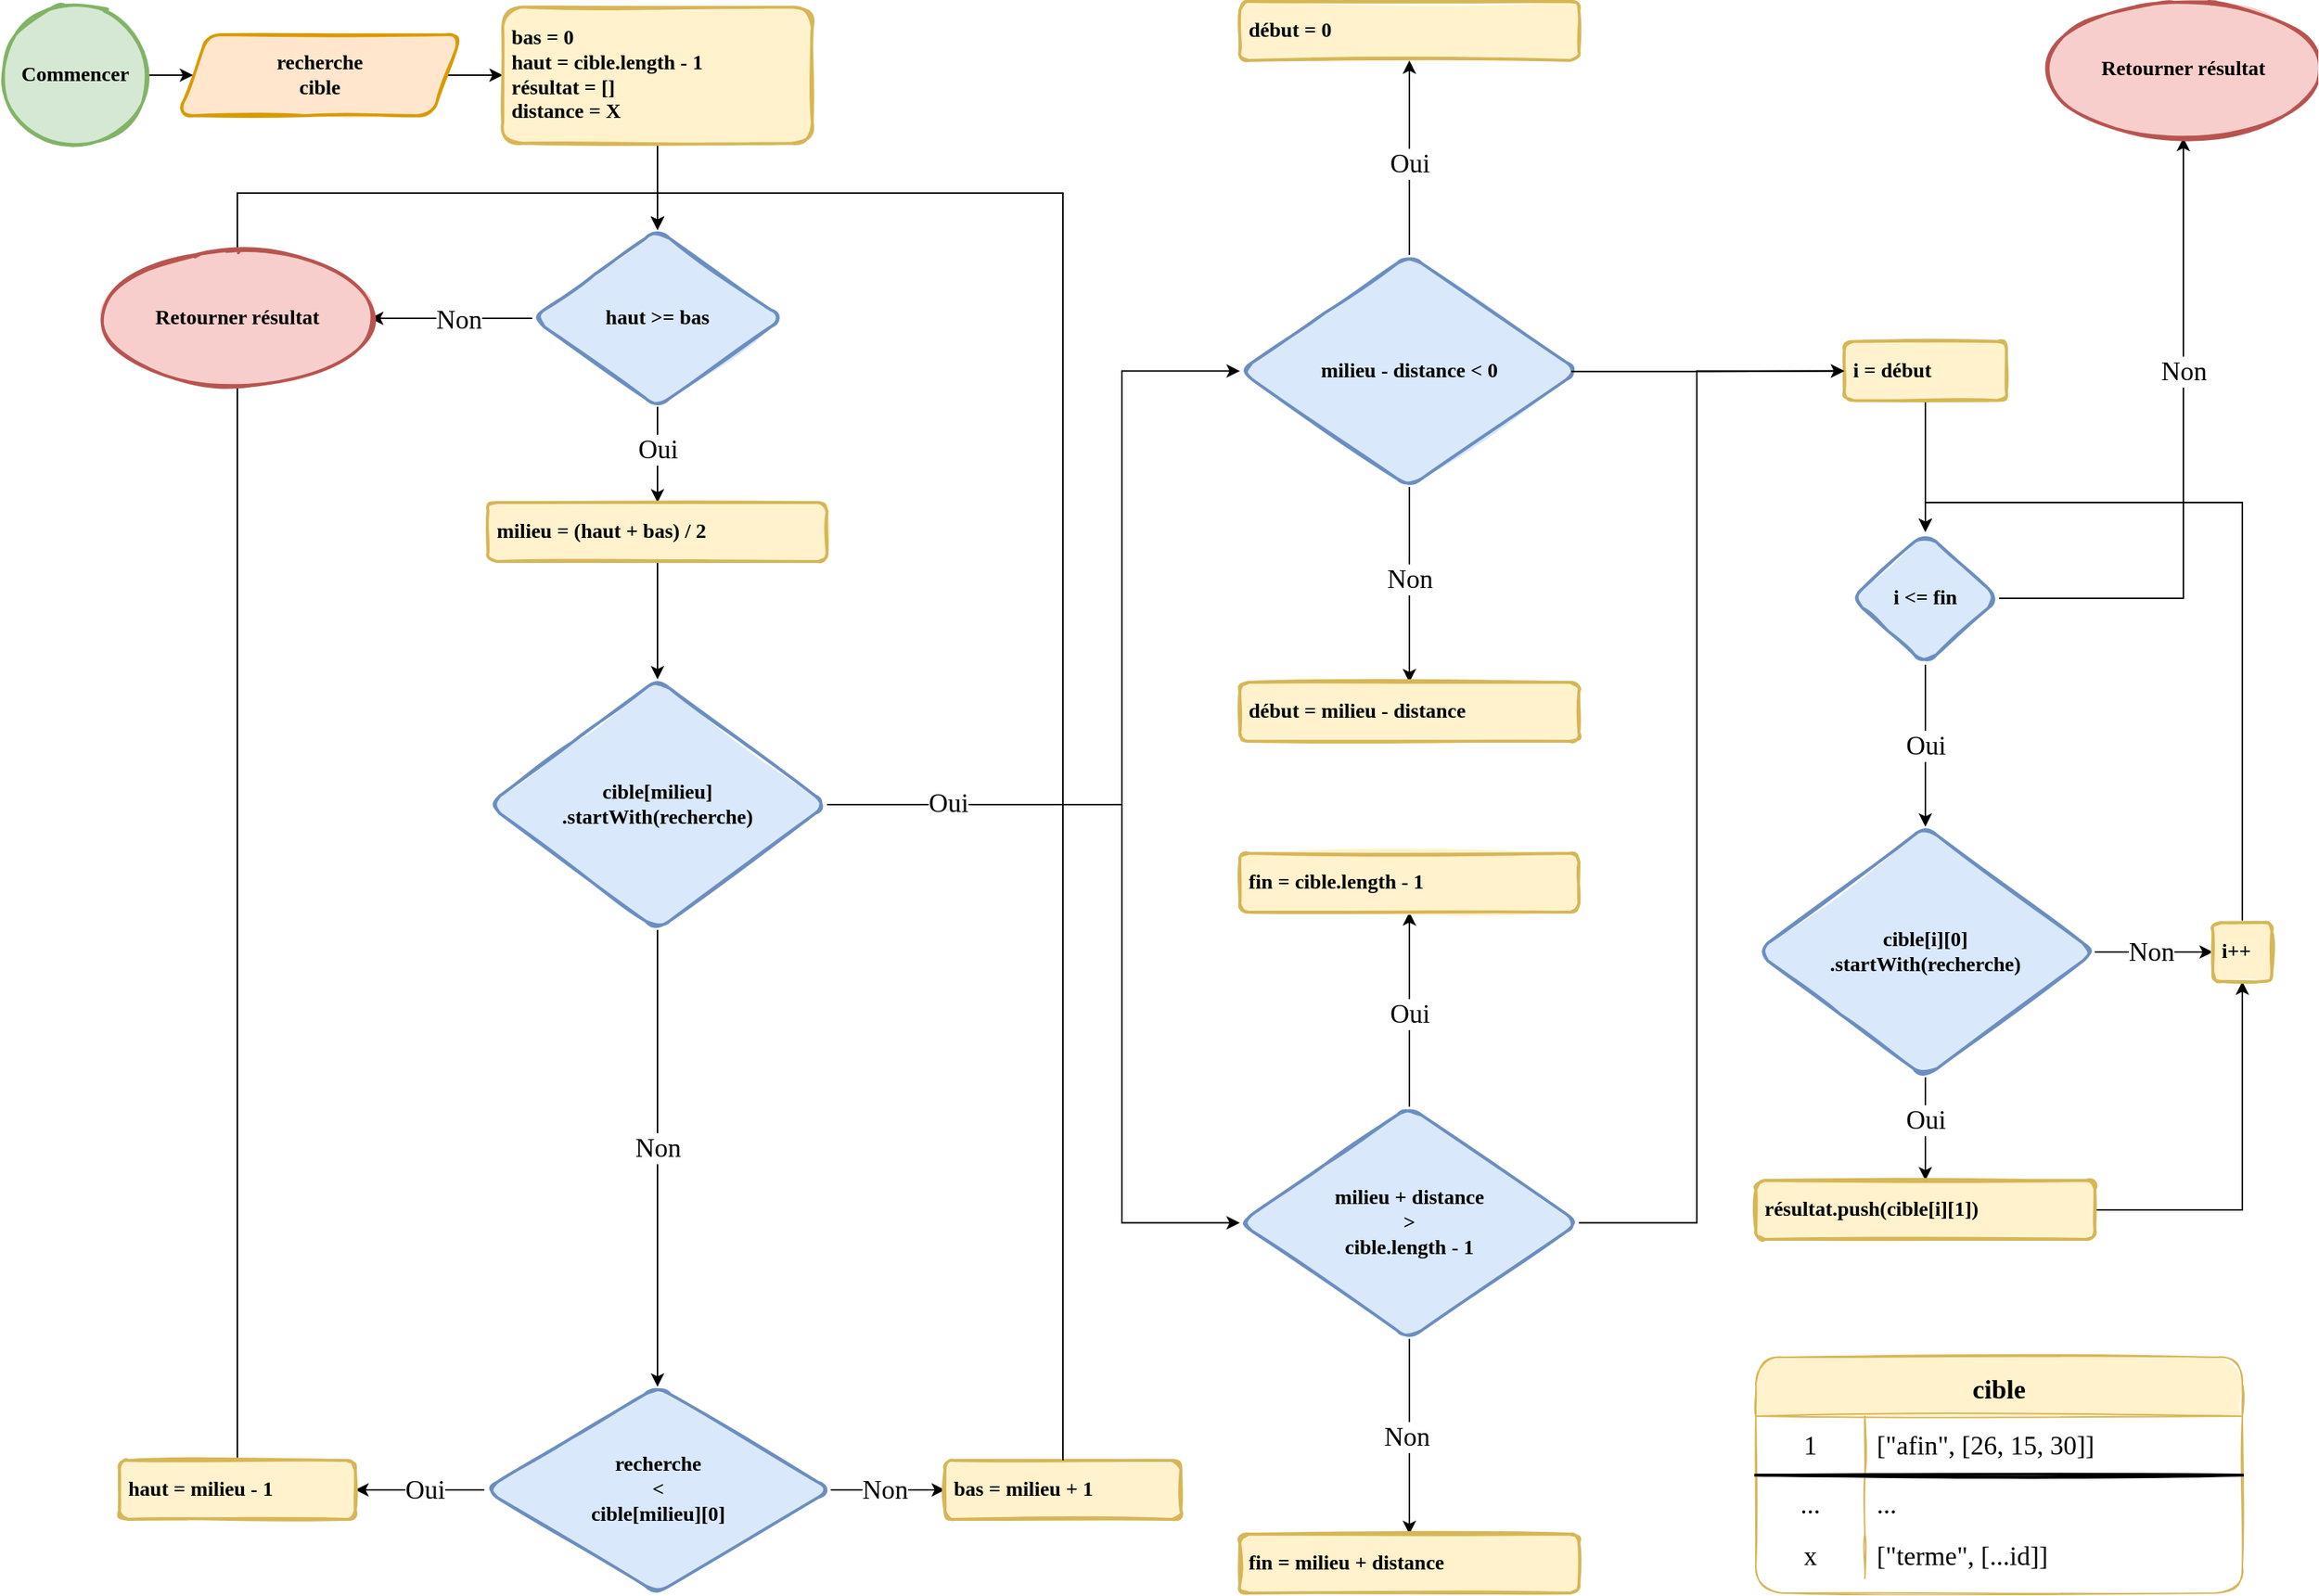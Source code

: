 <mxfile version="15.5.9" type="github">
  <diagram id="kbV5J-0Eens3Namjwil5" name="Page-1">
    <mxGraphModel dx="2946" dy="1510" grid="1" gridSize="10" guides="1" tooltips="1" connect="1" arrows="1" fold="1" page="1" pageScale="1" pageWidth="1654" pageHeight="1169" math="0" shadow="0">
      <root>
        <mxCell id="0" />
        <mxCell id="1" parent="0" />
        <mxCell id="8XKRnu17fvuqY5pZ1CQ--32" value="" style="endArrow=classic;html=1;rounded=0;fontFamily=IBM Plex Mono;fontSource=https%3A%2F%2Ffonts.googleapis.com%2Fcss%3Ffamily%3DIBM%2BPlex%2BMono;fontSize=14;entryX=0.5;entryY=0;entryDx=0;entryDy=0;exitX=0.5;exitY=0;exitDx=0;exitDy=0;edgeStyle=orthogonalEdgeStyle;" edge="1" parent="1" source="8XKRnu17fvuqY5pZ1CQ--2" target="cdFUEFE1KPH4Mwtb7Gst-21">
          <mxGeometry width="50" height="50" relative="1" as="geometry">
            <mxPoint x="1260" y="367.24" as="sourcePoint" />
            <mxPoint x="1310" y="317.24" as="targetPoint" />
            <Array as="points">
              <mxPoint x="200" y="170" />
              <mxPoint x="485" y="170" />
            </Array>
          </mxGeometry>
        </mxCell>
        <mxCell id="8XKRnu17fvuqY5pZ1CQ--22" value="" style="edgeStyle=orthogonalEdgeStyle;rounded=0;orthogonalLoop=1;jettySize=auto;html=1;fontFamily=IBM Plex Mono;fontSource=https%3A%2F%2Ffonts.googleapis.com%2Fcss%3Ffamily%3DIBM%2BPlex%2BMono;fontSize=14;" edge="1" parent="1" source="cdFUEFE1KPH4Mwtb7Gst-10" target="cdFUEFE1KPH4Mwtb7Gst-11">
          <mxGeometry relative="1" as="geometry" />
        </mxCell>
        <mxCell id="cdFUEFE1KPH4Mwtb7Gst-10" value="Commencer" style="ellipse;whiteSpace=wrap;html=1;aspect=fixed;rounded=1;shadow=0;glass=0;sketch=1;fontSize=14;strokeColor=#82b366;strokeWidth=2;fillColor=#d5e8d4;fontFamily=IBM Plex Mono;fontStyle=1;fontSource=https%3A%2F%2Ffonts.googleapis.com%2Fcss%3Ffamily%3DIBM%2BPlex%2BMono;textDirection=ltr;labelPosition=center;verticalLabelPosition=middle;align=center;verticalAlign=middle;fillStyle=solid;" parent="1" vertex="1">
          <mxGeometry x="40" y="40" width="100" height="100" as="geometry" />
        </mxCell>
        <mxCell id="8XKRnu17fvuqY5pZ1CQ--23" value="" style="edgeStyle=orthogonalEdgeStyle;rounded=0;orthogonalLoop=1;jettySize=auto;html=1;fontFamily=IBM Plex Mono;fontSource=https%3A%2F%2Ffonts.googleapis.com%2Fcss%3Ffamily%3DIBM%2BPlex%2BMono;fontSize=14;" edge="1" parent="1" source="cdFUEFE1KPH4Mwtb7Gst-11" target="cdFUEFE1KPH4Mwtb7Gst-19">
          <mxGeometry relative="1" as="geometry" />
        </mxCell>
        <mxCell id="cdFUEFE1KPH4Mwtb7Gst-11" value="recherche&lt;br style=&quot;font-size: 14px;&quot;&gt;cible" style="shape=parallelogram;perimeter=parallelogramPerimeter;whiteSpace=wrap;html=1;fixedSize=1;rounded=1;shadow=0;glass=0;sketch=1;fontSize=14;strokeColor=#d79b00;strokeWidth=2;fillColor=#ffe6cc;align=center;labelPosition=center;verticalLabelPosition=middle;verticalAlign=middle;fontFamily=IBM Plex Mono;fontStyle=1;fontSource=https%3A%2F%2Ffonts.googleapis.com%2Fcss%3Ffamily%3DIBM%2BPlex%2BMono;textDirection=ltr;flipV=0;fillStyle=solid;" parent="1" vertex="1">
          <mxGeometry x="160" y="62.5" width="192" height="55" as="geometry" />
        </mxCell>
        <mxCell id="8XKRnu17fvuqY5pZ1CQ--24" value="" style="edgeStyle=orthogonalEdgeStyle;rounded=0;orthogonalLoop=1;jettySize=auto;html=1;fontFamily=IBM Plex Mono;fontSource=https%3A%2F%2Ffonts.googleapis.com%2Fcss%3Ffamily%3DIBM%2BPlex%2BMono;fontSize=14;" edge="1" parent="1" source="cdFUEFE1KPH4Mwtb7Gst-19" target="cdFUEFE1KPH4Mwtb7Gst-21">
          <mxGeometry relative="1" as="geometry" />
        </mxCell>
        <mxCell id="cdFUEFE1KPH4Mwtb7Gst-19" value="bas = 0&lt;br style=&quot;font-size: 14px&quot;&gt;haut = cible.length - 1&lt;br style=&quot;font-size: 14px&quot;&gt;résultat = []&lt;br&gt;distance = X" style="rounded=1;html=1;shadow=0;glass=0;labelBorderColor=none;sketch=1;fontSize=14;strokeColor=#d6b656;strokeWidth=2;fillColor=#fff2cc;align=left;whiteSpace=wrap;spacingLeft=4;fontFamily=IBM Plex Mono;fontStyle=1;fontSource=https%3A%2F%2Ffonts.googleapis.com%2Fcss%3Ffamily%3DIBM%2BPlex%2BMono;textDirection=ltr;labelPosition=center;verticalLabelPosition=middle;verticalAlign=middle;flipV=0;fillStyle=solid;" parent="1" vertex="1">
          <mxGeometry x="380" y="43.75" width="210" height="92.5" as="geometry" />
        </mxCell>
        <mxCell id="8XKRnu17fvuqY5pZ1CQ--25" value="" style="edgeStyle=orthogonalEdgeStyle;rounded=0;orthogonalLoop=1;jettySize=auto;html=1;fontFamily=IBM Plex Mono;fontSource=https%3A%2F%2Ffonts.googleapis.com%2Fcss%3Ffamily%3DIBM%2BPlex%2BMono;fontSize=14;" edge="1" parent="1" source="cdFUEFE1KPH4Mwtb7Gst-21" target="cdFUEFE1KPH4Mwtb7Gst-22">
          <mxGeometry relative="1" as="geometry" />
        </mxCell>
        <mxCell id="8XKRnu17fvuqY5pZ1CQ--35" value="Oui" style="edgeLabel;html=1;align=center;verticalAlign=middle;resizable=0;points=[];fontSize=18;fontFamily=IBM Plex Mono;" vertex="1" connectable="0" parent="8XKRnu17fvuqY5pZ1CQ--25">
          <mxGeometry x="-0.249" relative="1" as="geometry">
            <mxPoint y="4" as="offset" />
          </mxGeometry>
        </mxCell>
        <mxCell id="8XKRnu17fvuqY5pZ1CQ--26" value="" style="edgeStyle=orthogonalEdgeStyle;rounded=0;orthogonalLoop=1;jettySize=auto;html=1;fontFamily=IBM Plex Mono;fontSource=https%3A%2F%2Ffonts.googleapis.com%2Fcss%3Ffamily%3DIBM%2BPlex%2BMono;fontSize=14;entryX=1;entryY=0.5;entryDx=0;entryDy=0;" edge="1" parent="1" source="cdFUEFE1KPH4Mwtb7Gst-21" target="8XKRnu17fvuqY5pZ1CQ--20">
          <mxGeometry relative="1" as="geometry">
            <mxPoint x="280.0" y="241.769" as="targetPoint" />
          </mxGeometry>
        </mxCell>
        <mxCell id="8XKRnu17fvuqY5pZ1CQ--34" value="&lt;font style=&quot;font-size: 18px&quot;&gt;Non&lt;/font&gt;" style="edgeLabel;html=1;align=center;verticalAlign=middle;resizable=0;points=[];fontSize=14;fontFamily=IBM Plex Mono;" vertex="1" connectable="0" parent="8XKRnu17fvuqY5pZ1CQ--26">
          <mxGeometry x="0.273" y="1" relative="1" as="geometry">
            <mxPoint x="20" as="offset" />
          </mxGeometry>
        </mxCell>
        <mxCell id="cdFUEFE1KPH4Mwtb7Gst-21" value="haut&amp;nbsp;&lt;span style=&quot;font-size: 14px&quot;&gt;&amp;gt;= bas&lt;/span&gt;" style="rhombus;whiteSpace=wrap;html=1;rounded=1;shadow=0;glass=0;labelBorderColor=none;sketch=1;fontSize=14;strokeColor=#6c8ebf;strokeWidth=2;fillColor=#dae8fc;align=center;fontFamily=IBM Plex Mono;fontStyle=1;fontSource=https%3A%2F%2Ffonts.googleapis.com%2Fcss%3Ffamily%3DIBM%2BPlex%2BMono;textDirection=ltr;labelPosition=center;verticalLabelPosition=middle;verticalAlign=middle;flipV=0;fillStyle=solid;" parent="1" vertex="1">
          <mxGeometry x="400" y="195" width="170" height="120" as="geometry" />
        </mxCell>
        <mxCell id="8XKRnu17fvuqY5pZ1CQ--27" value="" style="edgeStyle=orthogonalEdgeStyle;rounded=0;orthogonalLoop=1;jettySize=auto;html=1;fontFamily=IBM Plex Mono;fontSource=https%3A%2F%2Ffonts.googleapis.com%2Fcss%3Ffamily%3DIBM%2BPlex%2BMono;fontSize=14;" edge="1" parent="1" source="cdFUEFE1KPH4Mwtb7Gst-22" target="cdFUEFE1KPH4Mwtb7Gst-23">
          <mxGeometry relative="1" as="geometry" />
        </mxCell>
        <mxCell id="cdFUEFE1KPH4Mwtb7Gst-22" value="milieu = (haut + bas) / 2" style="rounded=1;whiteSpace=wrap;html=1;shadow=0;glass=0;labelBorderColor=none;sketch=1;fontSize=14;strokeColor=#d6b656;strokeWidth=2;fillColor=#fff2cc;align=left;fontFamily=IBM Plex Mono;fontStyle=1;fontSource=https%3A%2F%2Ffonts.googleapis.com%2Fcss%3Ffamily%3DIBM%2BPlex%2BMono;textDirection=ltr;labelPosition=center;verticalLabelPosition=middle;verticalAlign=middle;spacingLeft=4;flipV=0;fillStyle=solid;" parent="1" vertex="1">
          <mxGeometry x="370" y="380" width="230" height="40" as="geometry" />
        </mxCell>
        <mxCell id="8XKRnu17fvuqY5pZ1CQ--28" value="" style="edgeStyle=orthogonalEdgeStyle;rounded=0;orthogonalLoop=1;jettySize=auto;html=1;fontFamily=IBM Plex Mono;fontSource=https%3A%2F%2Ffonts.googleapis.com%2Fcss%3Ffamily%3DIBM%2BPlex%2BMono;fontSize=14;" edge="1" parent="1" source="cdFUEFE1KPH4Mwtb7Gst-23" target="8XKRnu17fvuqY5pZ1CQ--1">
          <mxGeometry relative="1" as="geometry" />
        </mxCell>
        <mxCell id="8XKRnu17fvuqY5pZ1CQ--38" value="Non" style="edgeLabel;html=1;align=center;verticalAlign=middle;resizable=0;points=[];fontSize=18;fontFamily=IBM Plex Mono;" vertex="1" connectable="0" parent="8XKRnu17fvuqY5pZ1CQ--28">
          <mxGeometry x="-0.311" relative="1" as="geometry">
            <mxPoint y="41" as="offset" />
          </mxGeometry>
        </mxCell>
        <mxCell id="cdFUEFE1KPH4Mwtb7Gst-23" value="cible[milieu]&lt;br style=&quot;font-size: 14px;&quot;&gt;.startWith(recherche)" style="rhombus;whiteSpace=wrap;html=1;rounded=1;shadow=0;glass=0;labelBorderColor=none;sketch=1;fontSize=14;strokeColor=#6c8ebf;strokeWidth=2;fillColor=#dae8fc;align=center;fontFamily=IBM Plex Mono;fontStyle=1;fontSource=https%3A%2F%2Ffonts.googleapis.com%2Fcss%3Ffamily%3DIBM%2BPlex%2BMono;textDirection=ltr;labelPosition=center;verticalLabelPosition=middle;verticalAlign=middle;flipV=0;fillStyle=solid;" parent="1" vertex="1">
          <mxGeometry x="370" y="500" width="230" height="170" as="geometry" />
        </mxCell>
        <mxCell id="8XKRnu17fvuqY5pZ1CQ--29" value="" style="edgeStyle=orthogonalEdgeStyle;rounded=0;orthogonalLoop=1;jettySize=auto;html=1;fontFamily=IBM Plex Mono;fontSource=https%3A%2F%2Ffonts.googleapis.com%2Fcss%3Ffamily%3DIBM%2BPlex%2BMono;fontSize=14;" edge="1" parent="1" source="8XKRnu17fvuqY5pZ1CQ--1" target="8XKRnu17fvuqY5pZ1CQ--3">
          <mxGeometry relative="1" as="geometry" />
        </mxCell>
        <mxCell id="8XKRnu17fvuqY5pZ1CQ--37" value="Non" style="edgeLabel;html=1;align=center;verticalAlign=middle;resizable=0;points=[];fontSize=18;fontFamily=IBM Plex Mono;" vertex="1" connectable="0" parent="8XKRnu17fvuqY5pZ1CQ--29">
          <mxGeometry x="-0.324" y="3" relative="1" as="geometry">
            <mxPoint x="10" y="3" as="offset" />
          </mxGeometry>
        </mxCell>
        <mxCell id="8XKRnu17fvuqY5pZ1CQ--30" value="" style="edgeStyle=orthogonalEdgeStyle;rounded=0;orthogonalLoop=1;jettySize=auto;html=1;fontFamily=IBM Plex Mono;fontSource=https%3A%2F%2Ffonts.googleapis.com%2Fcss%3Ffamily%3DIBM%2BPlex%2BMono;fontSize=14;" edge="1" parent="1" source="8XKRnu17fvuqY5pZ1CQ--1" target="8XKRnu17fvuqY5pZ1CQ--2">
          <mxGeometry relative="1" as="geometry" />
        </mxCell>
        <mxCell id="8XKRnu17fvuqY5pZ1CQ--36" value="Oui" style="edgeLabel;html=1;align=center;verticalAlign=middle;resizable=0;points=[];fontSize=18;fontFamily=IBM Plex Mono;" vertex="1" connectable="0" parent="8XKRnu17fvuqY5pZ1CQ--30">
          <mxGeometry x="0.228" relative="1" as="geometry">
            <mxPoint x="13" as="offset" />
          </mxGeometry>
        </mxCell>
        <mxCell id="8XKRnu17fvuqY5pZ1CQ--1" value="recherche&lt;br style=&quot;font-size: 14px;&quot;&gt;&amp;lt; &lt;br style=&quot;font-size: 14px;&quot;&gt;cible[milieu][0]" style="rhombus;whiteSpace=wrap;html=1;rounded=1;shadow=0;glass=0;labelBorderColor=none;sketch=1;fontSize=14;strokeColor=#6c8ebf;strokeWidth=2;fillColor=#dae8fc;align=center;fontFamily=IBM Plex Mono;fontSource=https%3A%2F%2Ffonts.googleapis.com%2Fcss%3Ffamily%3DIBM%2BPlex%2BMono;horizontal=1;fontStyle=1;flipV=0;fillStyle=solid;" vertex="1" parent="1">
          <mxGeometry x="367.5" y="980" width="235" height="140" as="geometry" />
        </mxCell>
        <mxCell id="8XKRnu17fvuqY5pZ1CQ--2" value="haut = milieu - 1" style="rounded=1;whiteSpace=wrap;html=1;shadow=0;glass=0;labelBorderColor=none;sketch=1;fontSize=14;strokeColor=#d6b656;strokeWidth=2;fillColor=#fff2cc;align=left;fontFamily=IBM Plex Mono;fontStyle=1;fontSource=https%3A%2F%2Ffonts.googleapis.com%2Fcss%3Ffamily%3DIBM%2BPlex%2BMono;textDirection=ltr;labelPosition=center;verticalLabelPosition=middle;verticalAlign=middle;spacingLeft=4;fillStyle=solid;" vertex="1" parent="1">
          <mxGeometry x="120" y="1030" width="160" height="40" as="geometry" />
        </mxCell>
        <mxCell id="8XKRnu17fvuqY5pZ1CQ--3" value="bas = milieu + 1" style="rounded=1;whiteSpace=wrap;html=1;shadow=0;glass=0;labelBorderColor=none;sketch=1;fontSize=14;strokeColor=#d6b656;strokeWidth=2;fillColor=#fff2cc;align=left;fontFamily=IBM Plex Mono;fontStyle=1;fontSource=https%3A%2F%2Ffonts.googleapis.com%2Fcss%3Ffamily%3DIBM%2BPlex%2BMono;textDirection=ltr;labelPosition=center;verticalLabelPosition=middle;verticalAlign=middle;spacingLeft=4;fillStyle=solid;" vertex="1" parent="1">
          <mxGeometry x="680" y="1030" width="160" height="40" as="geometry" />
        </mxCell>
        <mxCell id="8XKRnu17fvuqY5pZ1CQ--9" value="début = 0" style="rounded=1;whiteSpace=wrap;html=1;shadow=0;glass=0;labelBorderColor=none;sketch=1;fontSize=14;strokeColor=#d6b656;strokeWidth=2;fillColor=#fff2cc;align=left;fontFamily=IBM Plex Mono;fontStyle=1;fontSource=https%3A%2F%2Ffonts.googleapis.com%2Fcss%3Ffamily%3DIBM%2BPlex%2BMono;textDirection=ltr;labelPosition=center;verticalLabelPosition=middle;verticalAlign=middle;spacingLeft=4;fillStyle=solid;" vertex="1" parent="1">
          <mxGeometry x="880" y="40" width="230" height="40" as="geometry" />
        </mxCell>
        <mxCell id="8XKRnu17fvuqY5pZ1CQ--39" value="" style="edgeStyle=orthogonalEdgeStyle;rounded=0;orthogonalLoop=1;jettySize=auto;html=1;fontFamily=IBM Plex Mono;fontSource=https%3A%2F%2Ffonts.googleapis.com%2Fcss%3Ffamily%3DIBM%2BPlex%2BMono;fontSize=18;" edge="1" parent="1" source="8XKRnu17fvuqY5pZ1CQ--10" target="8XKRnu17fvuqY5pZ1CQ--9">
          <mxGeometry relative="1" as="geometry" />
        </mxCell>
        <mxCell id="8XKRnu17fvuqY5pZ1CQ--60" value="Oui" style="edgeLabel;html=1;align=center;verticalAlign=middle;resizable=0;points=[];fontSize=18;fontFamily=IBM Plex Mono;" vertex="1" connectable="0" parent="8XKRnu17fvuqY5pZ1CQ--39">
          <mxGeometry x="-0.17" relative="1" as="geometry">
            <mxPoint y="-7" as="offset" />
          </mxGeometry>
        </mxCell>
        <mxCell id="8XKRnu17fvuqY5pZ1CQ--40" value="" style="edgeStyle=orthogonalEdgeStyle;rounded=0;orthogonalLoop=1;jettySize=auto;html=1;fontFamily=IBM Plex Mono;fontSource=https%3A%2F%2Ffonts.googleapis.com%2Fcss%3Ffamily%3DIBM%2BPlex%2BMono;fontSize=18;" edge="1" parent="1" source="8XKRnu17fvuqY5pZ1CQ--10" target="8XKRnu17fvuqY5pZ1CQ--11">
          <mxGeometry relative="1" as="geometry" />
        </mxCell>
        <mxCell id="8XKRnu17fvuqY5pZ1CQ--61" value="Non" style="edgeLabel;html=1;align=center;verticalAlign=middle;resizable=0;points=[];fontSize=18;fontFamily=IBM Plex Mono;" vertex="1" connectable="0" parent="8XKRnu17fvuqY5pZ1CQ--40">
          <mxGeometry x="-0.066" relative="1" as="geometry">
            <mxPoint as="offset" />
          </mxGeometry>
        </mxCell>
        <mxCell id="8XKRnu17fvuqY5pZ1CQ--10" value="milieu - distance &amp;lt; 0" style="rhombus;whiteSpace=wrap;html=1;rounded=1;shadow=0;glass=0;labelBorderColor=none;sketch=1;fontSize=14;strokeColor=#6c8ebf;strokeWidth=2;fillColor=#dae8fc;align=center;fontFamily=IBM Plex Mono;fontStyle=1;fontSource=https%3A%2F%2Ffonts.googleapis.com%2Fcss%3Ffamily%3DIBM%2BPlex%2BMono;textDirection=ltr;labelPosition=center;verticalLabelPosition=middle;verticalAlign=middle;flipV=0;fillStyle=solid;" vertex="1" parent="1">
          <mxGeometry x="880" y="212" width="230" height="157.5" as="geometry" />
        </mxCell>
        <mxCell id="8XKRnu17fvuqY5pZ1CQ--11" value="début = milieu - distance" style="rounded=1;whiteSpace=wrap;html=1;shadow=0;glass=0;labelBorderColor=none;sketch=1;fontSize=14;strokeColor=#d6b656;strokeWidth=2;fillColor=#fff2cc;align=left;fontFamily=IBM Plex Mono;fontStyle=1;fontSource=https%3A%2F%2Ffonts.googleapis.com%2Fcss%3Ffamily%3DIBM%2BPlex%2BMono;textDirection=ltr;labelPosition=center;verticalLabelPosition=middle;verticalAlign=middle;spacingLeft=4;fillStyle=solid;" vertex="1" parent="1">
          <mxGeometry x="880" y="502" width="230" height="40" as="geometry" />
        </mxCell>
        <mxCell id="8XKRnu17fvuqY5pZ1CQ--41" value="" style="edgeStyle=orthogonalEdgeStyle;rounded=0;orthogonalLoop=1;jettySize=auto;html=1;fontFamily=IBM Plex Mono;fontSource=https%3A%2F%2Ffonts.googleapis.com%2Fcss%3Ffamily%3DIBM%2BPlex%2BMono;fontSize=18;" edge="1" parent="1" source="8XKRnu17fvuqY5pZ1CQ--12" target="8XKRnu17fvuqY5pZ1CQ--13">
          <mxGeometry relative="1" as="geometry" />
        </mxCell>
        <mxCell id="8XKRnu17fvuqY5pZ1CQ--62" value="Oui" style="edgeLabel;html=1;align=center;verticalAlign=middle;resizable=0;points=[];fontSize=18;fontFamily=IBM Plex Mono;" vertex="1" connectable="0" parent="8XKRnu17fvuqY5pZ1CQ--41">
          <mxGeometry x="-0.04" relative="1" as="geometry">
            <mxPoint as="offset" />
          </mxGeometry>
        </mxCell>
        <mxCell id="8XKRnu17fvuqY5pZ1CQ--42" value="" style="edgeStyle=orthogonalEdgeStyle;rounded=0;orthogonalLoop=1;jettySize=auto;html=1;fontFamily=IBM Plex Mono;fontSource=https%3A%2F%2Ffonts.googleapis.com%2Fcss%3Ffamily%3DIBM%2BPlex%2BMono;fontSize=18;" edge="1" parent="1" source="8XKRnu17fvuqY5pZ1CQ--12" target="8XKRnu17fvuqY5pZ1CQ--14">
          <mxGeometry relative="1" as="geometry" />
        </mxCell>
        <mxCell id="8XKRnu17fvuqY5pZ1CQ--63" value="Non" style="edgeLabel;html=1;align=center;verticalAlign=middle;resizable=0;points=[];fontSize=18;fontFamily=IBM Plex Mono;" vertex="1" connectable="0" parent="8XKRnu17fvuqY5pZ1CQ--42">
          <mxGeometry x="-0.001" y="-2" relative="1" as="geometry">
            <mxPoint as="offset" />
          </mxGeometry>
        </mxCell>
        <mxCell id="8XKRnu17fvuqY5pZ1CQ--12" value="milieu + distance&lt;br&gt;&amp;gt;&lt;br&gt;cible.length - 1" style="rhombus;whiteSpace=wrap;html=1;rounded=1;shadow=0;glass=0;labelBorderColor=none;sketch=1;fontSize=14;strokeColor=#6c8ebf;strokeWidth=2;fillColor=#dae8fc;align=center;fontFamily=IBM Plex Mono;fontStyle=1;fontSource=https%3A%2F%2Ffonts.googleapis.com%2Fcss%3Ffamily%3DIBM%2BPlex%2BMono;textDirection=ltr;labelPosition=center;verticalLabelPosition=middle;verticalAlign=middle;flipV=0;fillStyle=solid;" vertex="1" parent="1">
          <mxGeometry x="880" y="790" width="230" height="157.5" as="geometry" />
        </mxCell>
        <mxCell id="8XKRnu17fvuqY5pZ1CQ--13" value="fin = cible.length - 1" style="rounded=1;whiteSpace=wrap;html=1;shadow=0;glass=0;labelBorderColor=none;sketch=1;fontSize=14;strokeColor=#d6b656;strokeWidth=2;fillColor=#fff2cc;align=left;fontFamily=IBM Plex Mono;fontStyle=1;fontSource=https%3A%2F%2Ffonts.googleapis.com%2Fcss%3Ffamily%3DIBM%2BPlex%2BMono;textDirection=ltr;labelPosition=center;verticalLabelPosition=middle;verticalAlign=middle;spacingLeft=4;fillStyle=solid;" vertex="1" parent="1">
          <mxGeometry x="880" y="618" width="230" height="40" as="geometry" />
        </mxCell>
        <mxCell id="8XKRnu17fvuqY5pZ1CQ--14" value="fin = milieu + distance" style="rounded=1;whiteSpace=wrap;html=1;shadow=0;glass=0;labelBorderColor=none;sketch=1;fontSize=14;strokeColor=#d6b656;strokeWidth=2;fillColor=#fff2cc;align=left;fontFamily=IBM Plex Mono;fontStyle=1;fontSource=https%3A%2F%2Ffonts.googleapis.com%2Fcss%3Ffamily%3DIBM%2BPlex%2BMono;textDirection=ltr;labelPosition=center;verticalLabelPosition=middle;verticalAlign=middle;spacingLeft=4;fillStyle=solid;" vertex="1" parent="1">
          <mxGeometry x="880" y="1080" width="230" height="40" as="geometry" />
        </mxCell>
        <mxCell id="8XKRnu17fvuqY5pZ1CQ--75" style="edgeStyle=orthogonalEdgeStyle;rounded=0;orthogonalLoop=1;jettySize=auto;html=1;entryX=0.5;entryY=0;entryDx=0;entryDy=0;fontFamily=IBM Plex Mono;fontSource=https%3A%2F%2Ffonts.googleapis.com%2Fcss%3Ffamily%3DIBM%2BPlex%2BMono;fontSize=18;" edge="1" parent="1" source="8XKRnu17fvuqY5pZ1CQ--15" target="8XKRnu17fvuqY5pZ1CQ--16">
          <mxGeometry relative="1" as="geometry" />
        </mxCell>
        <mxCell id="8XKRnu17fvuqY5pZ1CQ--15" value="i = début" style="rounded=1;whiteSpace=wrap;html=1;shadow=0;glass=0;labelBorderColor=none;sketch=1;fontSize=14;strokeColor=#d6b656;strokeWidth=2;fillColor=#fff2cc;align=left;fontFamily=IBM Plex Mono;fontStyle=1;fontSource=https%3A%2F%2Ffonts.googleapis.com%2Fcss%3Ffamily%3DIBM%2BPlex%2BMono;textDirection=ltr;labelPosition=center;verticalLabelPosition=middle;verticalAlign=middle;spacingLeft=4;fillStyle=solid;flipV=1;" vertex="1" parent="1">
          <mxGeometry x="1290" y="270.75" width="110" height="40" as="geometry" />
        </mxCell>
        <mxCell id="8XKRnu17fvuqY5pZ1CQ--48" style="edgeStyle=orthogonalEdgeStyle;rounded=0;orthogonalLoop=1;jettySize=auto;html=1;exitX=0.5;exitY=1;exitDx=0;exitDy=0;entryX=0.5;entryY=0;entryDx=0;entryDy=0;fontFamily=IBM Plex Mono;fontSource=https%3A%2F%2Ffonts.googleapis.com%2Fcss%3Ffamily%3DIBM%2BPlex%2BMono;fontSize=18;" edge="1" parent="1" source="8XKRnu17fvuqY5pZ1CQ--16" target="8XKRnu17fvuqY5pZ1CQ--17">
          <mxGeometry relative="1" as="geometry" />
        </mxCell>
        <mxCell id="8XKRnu17fvuqY5pZ1CQ--78" value="Oui" style="edgeLabel;html=1;align=center;verticalAlign=middle;resizable=0;points=[];fontSize=18;fontFamily=IBM Plex Mono;" vertex="1" connectable="0" parent="8XKRnu17fvuqY5pZ1CQ--48">
          <mxGeometry relative="1" as="geometry">
            <mxPoint as="offset" />
          </mxGeometry>
        </mxCell>
        <mxCell id="8XKRnu17fvuqY5pZ1CQ--74" style="edgeStyle=orthogonalEdgeStyle;rounded=0;orthogonalLoop=1;jettySize=auto;html=1;entryX=0.5;entryY=1;entryDx=0;entryDy=0;fontFamily=IBM Plex Mono;fontSource=https%3A%2F%2Ffonts.googleapis.com%2Fcss%3Ffamily%3DIBM%2BPlex%2BMono;fontSize=18;" edge="1" parent="1" source="8XKRnu17fvuqY5pZ1CQ--16" target="8XKRnu17fvuqY5pZ1CQ--21">
          <mxGeometry relative="1" as="geometry" />
        </mxCell>
        <mxCell id="8XKRnu17fvuqY5pZ1CQ--76" value="Non" style="edgeLabel;html=1;align=center;verticalAlign=middle;resizable=0;points=[];fontSize=18;fontFamily=IBM Plex Mono;" vertex="1" connectable="0" parent="8XKRnu17fvuqY5pZ1CQ--74">
          <mxGeometry x="-0.648" relative="1" as="geometry">
            <mxPoint x="48" y="-154" as="offset" />
          </mxGeometry>
        </mxCell>
        <mxCell id="8XKRnu17fvuqY5pZ1CQ--16" value="i &amp;lt;= fin" style="rhombus;whiteSpace=wrap;html=1;rounded=1;shadow=0;glass=0;labelBorderColor=none;sketch=1;fontSize=14;strokeColor=#6c8ebf;strokeWidth=2;fillColor=#dae8fc;align=center;fontFamily=IBM Plex Mono;fontStyle=1;fontSource=https%3A%2F%2Ffonts.googleapis.com%2Fcss%3Ffamily%3DIBM%2BPlex%2BMono;textDirection=ltr;labelPosition=center;verticalLabelPosition=middle;verticalAlign=middle;flipV=1;fillStyle=solid;" vertex="1" parent="1">
          <mxGeometry x="1295" y="400" width="100" height="90" as="geometry" />
        </mxCell>
        <mxCell id="8XKRnu17fvuqY5pZ1CQ--70" style="edgeStyle=orthogonalEdgeStyle;rounded=0;orthogonalLoop=1;jettySize=auto;html=1;entryX=0.5;entryY=0;entryDx=0;entryDy=0;fontFamily=IBM Plex Mono;fontSource=https%3A%2F%2Ffonts.googleapis.com%2Fcss%3Ffamily%3DIBM%2BPlex%2BMono;fontSize=18;" edge="1" parent="1" source="8XKRnu17fvuqY5pZ1CQ--17" target="8XKRnu17fvuqY5pZ1CQ--18">
          <mxGeometry relative="1" as="geometry" />
        </mxCell>
        <mxCell id="8XKRnu17fvuqY5pZ1CQ--77" value="Oui" style="edgeLabel;html=1;align=center;verticalAlign=middle;resizable=0;points=[];fontSize=18;fontFamily=IBM Plex Mono;" vertex="1" connectable="0" parent="8XKRnu17fvuqY5pZ1CQ--70">
          <mxGeometry x="0.114" relative="1" as="geometry">
            <mxPoint y="-10" as="offset" />
          </mxGeometry>
        </mxCell>
        <mxCell id="8XKRnu17fvuqY5pZ1CQ--72" style="edgeStyle=orthogonalEdgeStyle;rounded=0;orthogonalLoop=1;jettySize=auto;html=1;entryX=0;entryY=0.5;entryDx=0;entryDy=0;fontFamily=IBM Plex Mono;fontSource=https%3A%2F%2Ffonts.googleapis.com%2Fcss%3Ffamily%3DIBM%2BPlex%2BMono;fontSize=18;" edge="1" parent="1" source="8XKRnu17fvuqY5pZ1CQ--17" target="8XKRnu17fvuqY5pZ1CQ--33">
          <mxGeometry relative="1" as="geometry" />
        </mxCell>
        <mxCell id="8XKRnu17fvuqY5pZ1CQ--79" value="Non" style="edgeLabel;html=1;align=center;verticalAlign=middle;resizable=0;points=[];fontSize=18;fontFamily=IBM Plex Mono;" vertex="1" connectable="0" parent="8XKRnu17fvuqY5pZ1CQ--72">
          <mxGeometry x="-0.05" relative="1" as="geometry">
            <mxPoint as="offset" />
          </mxGeometry>
        </mxCell>
        <mxCell id="8XKRnu17fvuqY5pZ1CQ--17" value="cible[i][0]&lt;br&gt;.startWith(recherche)" style="rhombus;whiteSpace=wrap;html=1;rounded=1;shadow=0;glass=0;labelBorderColor=none;sketch=1;fontSize=14;strokeColor=#6c8ebf;strokeWidth=2;fillColor=#dae8fc;align=center;fontFamily=IBM Plex Mono;fontStyle=1;fontSource=https%3A%2F%2Ffonts.googleapis.com%2Fcss%3Ffamily%3DIBM%2BPlex%2BMono;textDirection=ltr;labelPosition=center;verticalLabelPosition=middle;verticalAlign=middle;flipV=1;fillStyle=solid;" vertex="1" parent="1">
          <mxGeometry x="1230" y="600" width="230" height="170" as="geometry" />
        </mxCell>
        <mxCell id="8XKRnu17fvuqY5pZ1CQ--71" style="edgeStyle=orthogonalEdgeStyle;rounded=0;orthogonalLoop=1;jettySize=auto;html=1;entryX=0.5;entryY=1;entryDx=0;entryDy=0;fontFamily=IBM Plex Mono;fontSource=https%3A%2F%2Ffonts.googleapis.com%2Fcss%3Ffamily%3DIBM%2BPlex%2BMono;fontSize=18;" edge="1" parent="1" source="8XKRnu17fvuqY5pZ1CQ--18" target="8XKRnu17fvuqY5pZ1CQ--33">
          <mxGeometry relative="1" as="geometry" />
        </mxCell>
        <mxCell id="8XKRnu17fvuqY5pZ1CQ--18" value="résultat.push(cible[i][1])" style="rounded=1;whiteSpace=wrap;html=1;shadow=0;glass=0;labelBorderColor=none;sketch=1;fontSize=14;strokeColor=#d6b656;strokeWidth=2;fillColor=#fff2cc;align=left;fontFamily=IBM Plex Mono;fontStyle=1;fontSource=https%3A%2F%2Ffonts.googleapis.com%2Fcss%3Ffamily%3DIBM%2BPlex%2BMono;textDirection=ltr;labelPosition=center;verticalLabelPosition=middle;verticalAlign=middle;spacingLeft=4;fillStyle=solid;flipV=1;" vertex="1" parent="1">
          <mxGeometry x="1230" y="840" width="230" height="40" as="geometry" />
        </mxCell>
        <mxCell id="8XKRnu17fvuqY5pZ1CQ--21" value="&lt;b&gt;Retourner résultat&lt;/b&gt;" style="ellipse;whiteSpace=wrap;html=1;rounded=1;shadow=0;glass=0;labelBorderColor=none;sketch=1;fontFamily=IBM Plex Mono;fontSource=https%3A%2F%2Ffonts.googleapis.com%2Fcss%3Ffamily%3DIBM%2BPlex%2BMono;fontSize=14;strokeColor=#b85450;strokeWidth=2;fillColor=#f8cecc;align=center;fillStyle=solid;" vertex="1" parent="1">
          <mxGeometry x="1430" y="40" width="180" height="92.5" as="geometry" />
        </mxCell>
        <mxCell id="8XKRnu17fvuqY5pZ1CQ--31" value="" style="endArrow=classic;html=1;rounded=0;fontFamily=IBM Plex Mono;fontSource=https%3A%2F%2Ffonts.googleapis.com%2Fcss%3Ffamily%3DIBM%2BPlex%2BMono;fontSize=14;entryX=0.5;entryY=0;entryDx=0;entryDy=0;exitX=0.5;exitY=0;exitDx=0;exitDy=0;edgeStyle=orthogonalEdgeStyle;" edge="1" parent="1" source="8XKRnu17fvuqY5pZ1CQ--3" target="cdFUEFE1KPH4Mwtb7Gst-21">
          <mxGeometry width="50" height="50" relative="1" as="geometry">
            <mxPoint x="830" y="182.24" as="sourcePoint" />
            <mxPoint x="1310" y="317.24" as="targetPoint" />
            <Array as="points">
              <mxPoint x="760" y="170" />
              <mxPoint x="485" y="170" />
            </Array>
          </mxGeometry>
        </mxCell>
        <mxCell id="8XKRnu17fvuqY5pZ1CQ--80" style="edgeStyle=orthogonalEdgeStyle;rounded=0;orthogonalLoop=1;jettySize=auto;html=1;entryX=0.5;entryY=0;entryDx=0;entryDy=0;fontFamily=IBM Plex Mono;fontSource=https%3A%2F%2Ffonts.googleapis.com%2Fcss%3Ffamily%3DIBM%2BPlex%2BMono;fontSize=18;" edge="1" parent="1" source="8XKRnu17fvuqY5pZ1CQ--33" target="8XKRnu17fvuqY5pZ1CQ--16">
          <mxGeometry relative="1" as="geometry">
            <Array as="points">
              <mxPoint x="1560" y="380" />
              <mxPoint x="1345" y="380" />
            </Array>
          </mxGeometry>
        </mxCell>
        <mxCell id="8XKRnu17fvuqY5pZ1CQ--33" value="i++" style="rounded=1;whiteSpace=wrap;html=1;shadow=0;glass=0;labelBorderColor=none;sketch=1;fontSize=14;strokeColor=#d6b656;strokeWidth=2;fillColor=#fff2cc;align=left;fontFamily=IBM Plex Mono;fontStyle=1;fontSource=https%3A%2F%2Ffonts.googleapis.com%2Fcss%3Ffamily%3DIBM%2BPlex%2BMono;textDirection=ltr;labelPosition=center;verticalLabelPosition=middle;verticalAlign=middle;spacingLeft=4;fillStyle=solid;" vertex="1" parent="1">
          <mxGeometry x="1540" y="665" width="40" height="40" as="geometry" />
        </mxCell>
        <mxCell id="8XKRnu17fvuqY5pZ1CQ--20" value="&lt;b&gt;Retourner résultat&lt;/b&gt;" style="ellipse;whiteSpace=wrap;html=1;rounded=1;shadow=0;glass=0;labelBorderColor=none;sketch=1;fontFamily=IBM Plex Mono;fontSource=https%3A%2F%2Ffonts.googleapis.com%2Fcss%3Ffamily%3DIBM%2BPlex%2BMono;fontSize=14;strokeColor=#b85450;strokeWidth=2;fillColor=#f8cecc;align=center;fillStyle=solid;" vertex="1" parent="1">
          <mxGeometry x="110" y="208.75" width="180" height="92.5" as="geometry" />
        </mxCell>
        <mxCell id="8XKRnu17fvuqY5pZ1CQ--64" value="" style="endArrow=classic;html=1;rounded=0;fontFamily=IBM Plex Mono;fontSource=https%3A%2F%2Ffonts.googleapis.com%2Fcss%3Ffamily%3DIBM%2BPlex%2BMono;fontSize=18;exitX=1;exitY=0.5;exitDx=0;exitDy=0;entryX=0;entryY=0.5;entryDx=0;entryDy=0;edgeStyle=orthogonalEdgeStyle;" edge="1" parent="1" source="cdFUEFE1KPH4Mwtb7Gst-23" target="8XKRnu17fvuqY5pZ1CQ--10">
          <mxGeometry width="50" height="50" relative="1" as="geometry">
            <mxPoint x="1070" y="630" as="sourcePoint" />
            <mxPoint x="1120" y="580" as="targetPoint" />
            <Array as="points">
              <mxPoint x="800" y="585" />
              <mxPoint x="800" y="291" />
            </Array>
          </mxGeometry>
        </mxCell>
        <mxCell id="8XKRnu17fvuqY5pZ1CQ--65" value="" style="endArrow=classic;html=1;rounded=0;fontFamily=IBM Plex Mono;fontSource=https%3A%2F%2Ffonts.googleapis.com%2Fcss%3Ffamily%3DIBM%2BPlex%2BMono;fontSize=18;exitX=1;exitY=0.5;exitDx=0;exitDy=0;entryX=0;entryY=0.5;entryDx=0;entryDy=0;edgeStyle=orthogonalEdgeStyle;" edge="1" parent="1" source="cdFUEFE1KPH4Mwtb7Gst-23" target="8XKRnu17fvuqY5pZ1CQ--12">
          <mxGeometry width="50" height="50" relative="1" as="geometry">
            <mxPoint x="610" y="595" as="sourcePoint" />
            <mxPoint x="1002.0" y="300.75" as="targetPoint" />
            <Array as="points">
              <mxPoint x="800" y="585" />
              <mxPoint x="800" y="869" />
            </Array>
          </mxGeometry>
        </mxCell>
        <mxCell id="8XKRnu17fvuqY5pZ1CQ--66" value="Oui" style="edgeLabel;html=1;align=center;verticalAlign=middle;resizable=0;points=[];fontSize=18;fontFamily=IBM Plex Mono;" vertex="1" connectable="0" parent="8XKRnu17fvuqY5pZ1CQ--65">
          <mxGeometry x="-0.711" y="1" relative="1" as="geometry">
            <mxPoint as="offset" />
          </mxGeometry>
        </mxCell>
        <mxCell id="8XKRnu17fvuqY5pZ1CQ--67" value="" style="endArrow=classic;html=1;rounded=0;fontFamily=IBM Plex Mono;fontSource=https%3A%2F%2Ffonts.googleapis.com%2Fcss%3Ffamily%3DIBM%2BPlex%2BMono;fontSize=18;exitX=0.977;exitY=0.502;exitDx=0;exitDy=0;edgeStyle=orthogonalEdgeStyle;exitPerimeter=0;entryX=0;entryY=0.5;entryDx=0;entryDy=0;" edge="1" parent="1" source="8XKRnu17fvuqY5pZ1CQ--10" target="8XKRnu17fvuqY5pZ1CQ--15">
          <mxGeometry width="50" height="50" relative="1" as="geometry">
            <mxPoint x="1150" y="286.75" as="sourcePoint" />
            <mxPoint x="1350" y="330" as="targetPoint" />
            <Array as="points" />
          </mxGeometry>
        </mxCell>
        <mxCell id="8XKRnu17fvuqY5pZ1CQ--68" value="" style="endArrow=classic;html=1;rounded=0;fontFamily=IBM Plex Mono;fontSource=https%3A%2F%2Ffonts.googleapis.com%2Fcss%3Ffamily%3DIBM%2BPlex%2BMono;fontSize=18;exitX=1;exitY=0.5;exitDx=0;exitDy=0;edgeStyle=orthogonalEdgeStyle;entryX=0;entryY=0.5;entryDx=0;entryDy=0;" edge="1" parent="1" source="8XKRnu17fvuqY5pZ1CQ--12" target="8XKRnu17fvuqY5pZ1CQ--15">
          <mxGeometry width="50" height="50" relative="1" as="geometry">
            <mxPoint x="1150" y="864.75" as="sourcePoint" />
            <mxPoint x="1340" y="260" as="targetPoint" />
            <Array as="points">
              <mxPoint x="1190" y="869" />
              <mxPoint x="1190" y="291" />
            </Array>
          </mxGeometry>
        </mxCell>
        <mxCell id="8XKRnu17fvuqY5pZ1CQ--81" value="cible" style="shape=table;startSize=40;container=1;collapsible=0;childLayout=tableLayout;fixedRows=1;rowLines=0;fontStyle=1;align=center;pointerEvents=1;rounded=1;shadow=0;glass=0;labelBorderColor=none;sketch=1;fillStyle=solid;fontFamily=IBM Plex Mono;fontSource=https%3A%2F%2Ffonts.googleapis.com%2Fcss%3Ffamily%3DIBM%2BPlex%2BMono;fontSize=18;strokeColor=#d6b656;strokeWidth=1;fillColor=#fff2cc;swimlaneFillColor=default;" vertex="1" parent="1">
          <mxGeometry x="1230" y="960" width="330" height="160" as="geometry" />
        </mxCell>
        <mxCell id="8XKRnu17fvuqY5pZ1CQ--82" value="" style="shape=partialRectangle;html=1;whiteSpace=wrap;collapsible=0;dropTarget=0;pointerEvents=1;fillColor=none;top=0;left=0;bottom=1;right=0;points=[[0,0.5],[1,0.5]];portConstraint=eastwest;rounded=1;shadow=0;glass=0;labelBorderColor=none;sketch=1;fillStyle=solid;fontFamily=IBM Plex Mono;fontSource=https%3A%2F%2Ffonts.googleapis.com%2Fcss%3Ffamily%3DIBM%2BPlex%2BMono;fontSize=18;strokeColor=default;strokeWidth=2;align=center;" vertex="1" parent="8XKRnu17fvuqY5pZ1CQ--81">
          <mxGeometry y="40" width="330" height="40" as="geometry" />
        </mxCell>
        <mxCell id="8XKRnu17fvuqY5pZ1CQ--83" value="1" style="shape=partialRectangle;html=1;whiteSpace=wrap;connectable=0;fillColor=none;top=0;left=0;bottom=0;right=0;overflow=hidden;pointerEvents=1;rounded=1;shadow=0;glass=0;labelBorderColor=none;sketch=1;fillStyle=solid;fontFamily=IBM Plex Mono;fontSource=https%3A%2F%2Ffonts.googleapis.com%2Fcss%3Ffamily%3DIBM%2BPlex%2BMono;fontSize=18;strokeColor=default;strokeWidth=2;align=center;" vertex="1" parent="8XKRnu17fvuqY5pZ1CQ--82">
          <mxGeometry width="74" height="40" as="geometry">
            <mxRectangle width="74" height="40" as="alternateBounds" />
          </mxGeometry>
        </mxCell>
        <mxCell id="8XKRnu17fvuqY5pZ1CQ--84" value="[&quot;afin&quot;, [26, 15, 30]]" style="shape=partialRectangle;html=1;whiteSpace=wrap;connectable=0;fillColor=none;top=0;left=0;bottom=0;right=0;align=left;spacingLeft=6;overflow=hidden;pointerEvents=1;rounded=1;shadow=0;glass=0;labelBorderColor=none;sketch=1;fillStyle=solid;fontFamily=IBM Plex Mono;fontSource=https%3A%2F%2Ffonts.googleapis.com%2Fcss%3Ffamily%3DIBM%2BPlex%2BMono;fontSize=18;strokeColor=none;strokeWidth=2;" vertex="1" parent="8XKRnu17fvuqY5pZ1CQ--82">
          <mxGeometry x="74" width="256" height="40" as="geometry">
            <mxRectangle width="256" height="40" as="alternateBounds" />
          </mxGeometry>
        </mxCell>
        <mxCell id="8XKRnu17fvuqY5pZ1CQ--85" value="" style="shape=partialRectangle;html=1;whiteSpace=wrap;collapsible=0;dropTarget=0;pointerEvents=1;fillColor=none;top=0;left=0;bottom=0;right=0;points=[[0,0.5],[1,0.5]];portConstraint=eastwest;rounded=1;shadow=0;glass=0;labelBorderColor=none;sketch=1;fillStyle=solid;fontFamily=IBM Plex Mono;fontSource=https%3A%2F%2Ffonts.googleapis.com%2Fcss%3Ffamily%3DIBM%2BPlex%2BMono;fontSize=18;strokeColor=default;strokeWidth=2;align=center;" vertex="1" parent="8XKRnu17fvuqY5pZ1CQ--81">
          <mxGeometry y="80" width="330" height="40" as="geometry" />
        </mxCell>
        <mxCell id="8XKRnu17fvuqY5pZ1CQ--86" value="..." style="shape=partialRectangle;html=1;whiteSpace=wrap;connectable=0;fillColor=none;top=0;left=0;bottom=0;right=0;overflow=hidden;pointerEvents=1;rounded=1;shadow=0;glass=0;labelBorderColor=none;sketch=1;fillStyle=solid;fontFamily=IBM Plex Mono;fontSource=https%3A%2F%2Ffonts.googleapis.com%2Fcss%3Ffamily%3DIBM%2BPlex%2BMono;fontSize=18;strokeColor=default;strokeWidth=2;align=center;" vertex="1" parent="8XKRnu17fvuqY5pZ1CQ--85">
          <mxGeometry width="74" height="40" as="geometry">
            <mxRectangle width="74" height="40" as="alternateBounds" />
          </mxGeometry>
        </mxCell>
        <mxCell id="8XKRnu17fvuqY5pZ1CQ--87" value="..." style="shape=partialRectangle;html=1;whiteSpace=wrap;connectable=0;fillColor=none;top=0;left=0;bottom=0;right=0;align=left;spacingLeft=6;overflow=hidden;pointerEvents=1;rounded=1;shadow=0;glass=0;labelBorderColor=none;sketch=1;fillStyle=solid;fontFamily=IBM Plex Mono;fontSource=https%3A%2F%2Ffonts.googleapis.com%2Fcss%3Ffamily%3DIBM%2BPlex%2BMono;fontSize=18;strokeColor=default;strokeWidth=2;perimeterSpacing=1;" vertex="1" parent="8XKRnu17fvuqY5pZ1CQ--85">
          <mxGeometry x="74" width="256" height="40" as="geometry">
            <mxRectangle width="256" height="40" as="alternateBounds" />
          </mxGeometry>
        </mxCell>
        <mxCell id="8XKRnu17fvuqY5pZ1CQ--88" value="" style="shape=partialRectangle;html=1;whiteSpace=wrap;collapsible=0;dropTarget=0;pointerEvents=1;fillColor=none;top=0;left=0;bottom=0;right=0;points=[[0,0.5],[1,0.5]];portConstraint=eastwest;rounded=1;shadow=0;glass=0;labelBorderColor=none;sketch=1;fillStyle=solid;fontFamily=IBM Plex Mono;fontSource=https%3A%2F%2Ffonts.googleapis.com%2Fcss%3Ffamily%3DIBM%2BPlex%2BMono;fontSize=18;strokeColor=default;strokeWidth=2;align=center;" vertex="1" parent="8XKRnu17fvuqY5pZ1CQ--81">
          <mxGeometry y="120" width="330" height="30" as="geometry" />
        </mxCell>
        <mxCell id="8XKRnu17fvuqY5pZ1CQ--89" value="x" style="shape=partialRectangle;html=1;whiteSpace=wrap;connectable=0;fillColor=none;top=0;left=0;bottom=0;right=0;overflow=hidden;pointerEvents=1;rounded=1;shadow=0;glass=0;labelBorderColor=none;sketch=1;fillStyle=solid;fontFamily=IBM Plex Mono;fontSource=https%3A%2F%2Ffonts.googleapis.com%2Fcss%3Ffamily%3DIBM%2BPlex%2BMono;fontSize=18;strokeColor=default;strokeWidth=2;align=center;" vertex="1" parent="8XKRnu17fvuqY5pZ1CQ--88">
          <mxGeometry width="74" height="30" as="geometry">
            <mxRectangle width="74" height="30" as="alternateBounds" />
          </mxGeometry>
        </mxCell>
        <mxCell id="8XKRnu17fvuqY5pZ1CQ--90" value="[&quot;terme&quot;, [...id]]" style="shape=partialRectangle;html=1;whiteSpace=wrap;connectable=0;fillColor=none;top=0;left=0;bottom=0;right=0;align=left;spacingLeft=6;overflow=hidden;pointerEvents=1;rounded=1;shadow=0;glass=0;labelBorderColor=none;sketch=1;fillStyle=solid;fontFamily=IBM Plex Mono;fontSource=https%3A%2F%2Ffonts.googleapis.com%2Fcss%3Ffamily%3DIBM%2BPlex%2BMono;fontSize=18;strokeColor=default;strokeWidth=2;" vertex="1" parent="8XKRnu17fvuqY5pZ1CQ--88">
          <mxGeometry x="74" width="256" height="30" as="geometry">
            <mxRectangle width="256" height="30" as="alternateBounds" />
          </mxGeometry>
        </mxCell>
      </root>
    </mxGraphModel>
  </diagram>
</mxfile>
